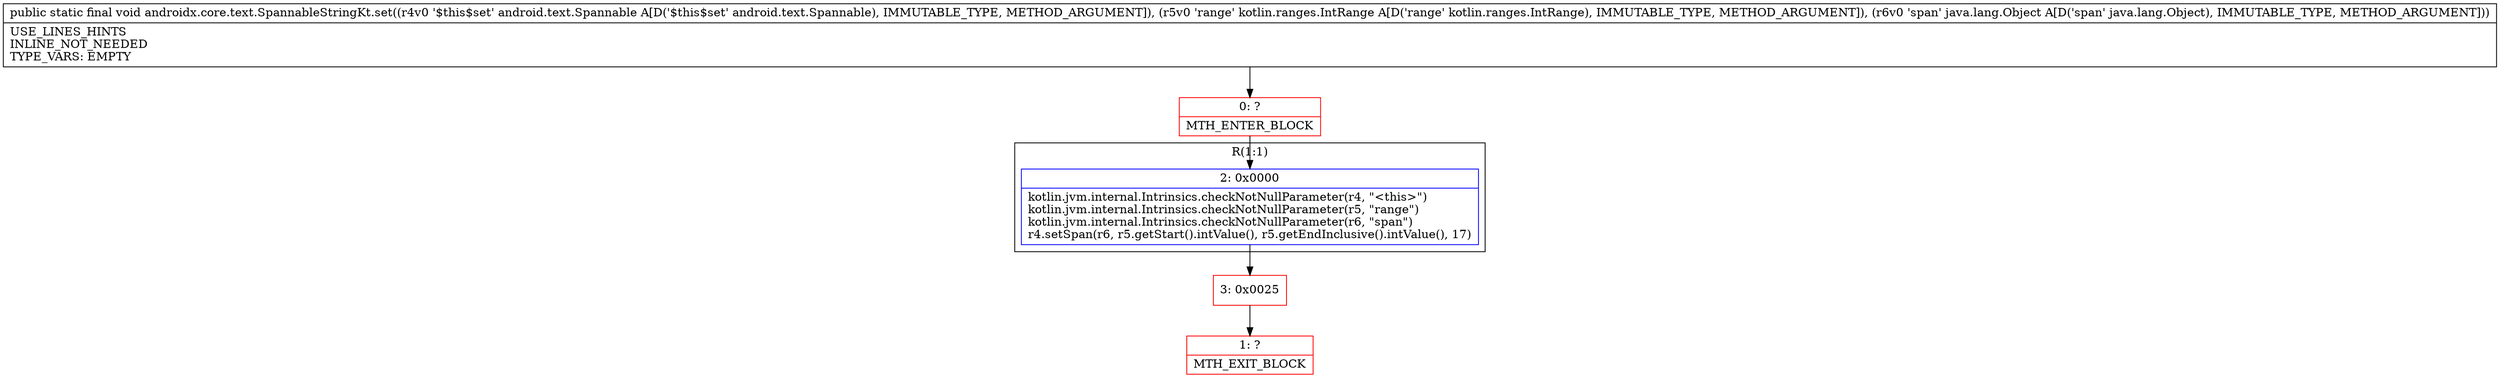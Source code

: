 digraph "CFG forandroidx.core.text.SpannableStringKt.set(Landroid\/text\/Spannable;Lkotlin\/ranges\/IntRange;Ljava\/lang\/Object;)V" {
subgraph cluster_Region_846004374 {
label = "R(1:1)";
node [shape=record,color=blue];
Node_2 [shape=record,label="{2\:\ 0x0000|kotlin.jvm.internal.Intrinsics.checkNotNullParameter(r4, \"\<this\>\")\lkotlin.jvm.internal.Intrinsics.checkNotNullParameter(r5, \"range\")\lkotlin.jvm.internal.Intrinsics.checkNotNullParameter(r6, \"span\")\lr4.setSpan(r6, r5.getStart().intValue(), r5.getEndInclusive().intValue(), 17)\l}"];
}
Node_0 [shape=record,color=red,label="{0\:\ ?|MTH_ENTER_BLOCK\l}"];
Node_3 [shape=record,color=red,label="{3\:\ 0x0025}"];
Node_1 [shape=record,color=red,label="{1\:\ ?|MTH_EXIT_BLOCK\l}"];
MethodNode[shape=record,label="{public static final void androidx.core.text.SpannableStringKt.set((r4v0 '$this$set' android.text.Spannable A[D('$this$set' android.text.Spannable), IMMUTABLE_TYPE, METHOD_ARGUMENT]), (r5v0 'range' kotlin.ranges.IntRange A[D('range' kotlin.ranges.IntRange), IMMUTABLE_TYPE, METHOD_ARGUMENT]), (r6v0 'span' java.lang.Object A[D('span' java.lang.Object), IMMUTABLE_TYPE, METHOD_ARGUMENT]))  | USE_LINES_HINTS\lINLINE_NOT_NEEDED\lTYPE_VARS: EMPTY\l}"];
MethodNode -> Node_0;Node_2 -> Node_3;
Node_0 -> Node_2;
Node_3 -> Node_1;
}

